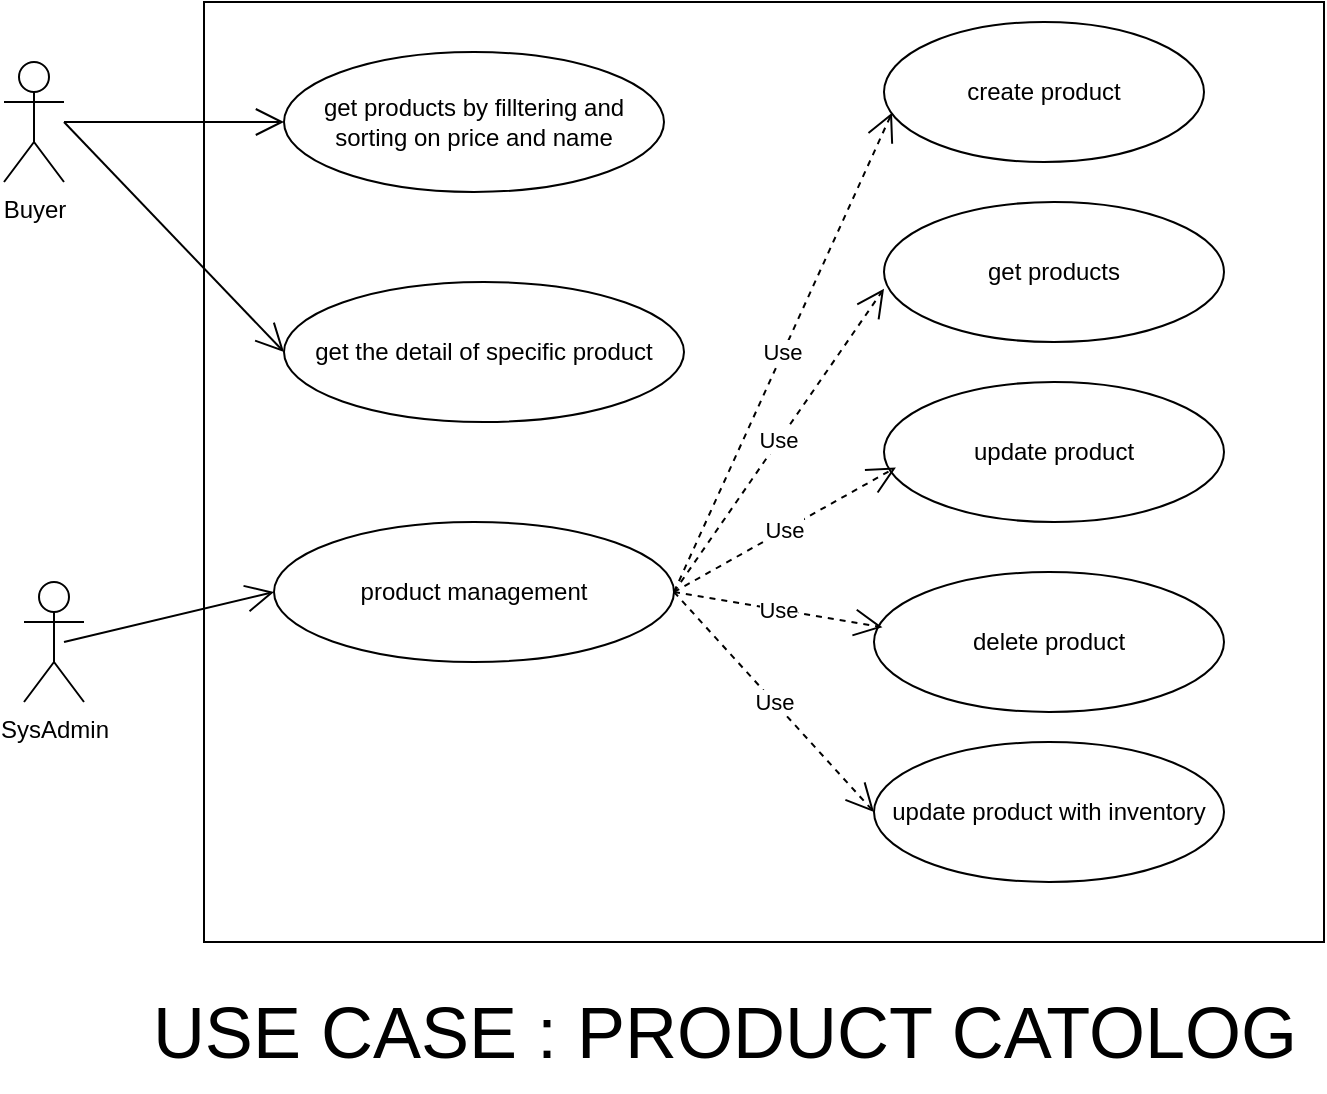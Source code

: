 <mxfile version="28.2.2" pages="6">
  <diagram name="Trang-1" id="PcZ1yH8dCEu9IVWSyb4G">
    <mxGraphModel dx="925" dy="491" grid="1" gridSize="10" guides="1" tooltips="1" connect="1" arrows="1" fold="1" page="1" pageScale="1" pageWidth="827" pageHeight="1169" math="0" shadow="0">
      <root>
        <mxCell id="0" />
        <mxCell id="1" parent="0" />
        <mxCell id="1q_WfKXpsbnLnjrL9GfW-1" value="Buyer" style="shape=umlActor;verticalLabelPosition=bottom;verticalAlign=top;html=1;" vertex="1" parent="1">
          <mxGeometry x="100" y="70" width="30" height="60" as="geometry" />
        </mxCell>
        <mxCell id="1q_WfKXpsbnLnjrL9GfW-2" value="SysAdmin" style="shape=umlActor;verticalLabelPosition=bottom;verticalAlign=top;html=1;" vertex="1" parent="1">
          <mxGeometry x="110" y="330" width="30" height="60" as="geometry" />
        </mxCell>
        <mxCell id="1q_WfKXpsbnLnjrL9GfW-3" value="" style="html=1;whiteSpace=wrap;" vertex="1" parent="1">
          <mxGeometry x="200" y="40" width="560" height="470" as="geometry" />
        </mxCell>
        <mxCell id="1q_WfKXpsbnLnjrL9GfW-4" value="get products by filltering and sorting on price and name" style="ellipse;whiteSpace=wrap;html=1;" vertex="1" parent="1">
          <mxGeometry x="240" y="65" width="190" height="70" as="geometry" />
        </mxCell>
        <mxCell id="1q_WfKXpsbnLnjrL9GfW-5" value="create product" style="ellipse;whiteSpace=wrap;html=1;" vertex="1" parent="1">
          <mxGeometry x="540" y="50" width="160" height="70" as="geometry" />
        </mxCell>
        <mxCell id="1q_WfKXpsbnLnjrL9GfW-6" value="get the detail of specific product" style="ellipse;whiteSpace=wrap;html=1;" vertex="1" parent="1">
          <mxGeometry x="240" y="180" width="200" height="70" as="geometry" />
        </mxCell>
        <mxCell id="1q_WfKXpsbnLnjrL9GfW-7" value="get products" style="ellipse;whiteSpace=wrap;html=1;" vertex="1" parent="1">
          <mxGeometry x="540" y="140" width="170" height="70" as="geometry" />
        </mxCell>
        <mxCell id="1q_WfKXpsbnLnjrL9GfW-8" value="product management" style="ellipse;whiteSpace=wrap;html=1;" vertex="1" parent="1">
          <mxGeometry x="235" y="300" width="200" height="70" as="geometry" />
        </mxCell>
        <mxCell id="1q_WfKXpsbnLnjrL9GfW-10" value="delete product" style="ellipse;whiteSpace=wrap;html=1;" vertex="1" parent="1">
          <mxGeometry x="535" y="325" width="175" height="70" as="geometry" />
        </mxCell>
        <mxCell id="1q_WfKXpsbnLnjrL9GfW-11" value="update product with inventory" style="ellipse;whiteSpace=wrap;html=1;" vertex="1" parent="1">
          <mxGeometry x="535" y="410" width="175" height="70" as="geometry" />
        </mxCell>
        <mxCell id="1q_WfKXpsbnLnjrL9GfW-12" value="update product" style="ellipse;whiteSpace=wrap;html=1;" vertex="1" parent="1">
          <mxGeometry x="540" y="230" width="170" height="70" as="geometry" />
        </mxCell>
        <mxCell id="1q_WfKXpsbnLnjrL9GfW-13" value="" style="endArrow=open;endFill=1;endSize=12;html=1;rounded=0;" edge="1" parent="1" target="1q_WfKXpsbnLnjrL9GfW-4">
          <mxGeometry width="160" relative="1" as="geometry">
            <mxPoint x="130" y="100" as="sourcePoint" />
            <mxPoint x="240" y="100" as="targetPoint" />
          </mxGeometry>
        </mxCell>
        <mxCell id="1q_WfKXpsbnLnjrL9GfW-14" value="" style="endArrow=open;endFill=1;endSize=12;html=1;rounded=0;entryX=0;entryY=0.5;entryDx=0;entryDy=0;" edge="1" parent="1" target="1q_WfKXpsbnLnjrL9GfW-6">
          <mxGeometry width="160" relative="1" as="geometry">
            <mxPoint x="130" y="100" as="sourcePoint" />
            <mxPoint x="270" y="100" as="targetPoint" />
          </mxGeometry>
        </mxCell>
        <mxCell id="1q_WfKXpsbnLnjrL9GfW-15" value="" style="endArrow=open;endFill=1;endSize=12;html=1;rounded=0;entryX=0;entryY=0.5;entryDx=0;entryDy=0;" edge="1" parent="1" target="1q_WfKXpsbnLnjrL9GfW-8">
          <mxGeometry width="160" relative="1" as="geometry">
            <mxPoint x="130" y="360" as="sourcePoint" />
            <mxPoint x="290" y="360" as="targetPoint" />
          </mxGeometry>
        </mxCell>
        <mxCell id="1q_WfKXpsbnLnjrL9GfW-16" value="Use" style="endArrow=open;endSize=12;dashed=1;html=1;rounded=0;exitX=1;exitY=0.5;exitDx=0;exitDy=0;entryX=0.025;entryY=0.648;entryDx=0;entryDy=0;entryPerimeter=0;" edge="1" parent="1" source="1q_WfKXpsbnLnjrL9GfW-8" target="1q_WfKXpsbnLnjrL9GfW-5">
          <mxGeometry width="160" relative="1" as="geometry">
            <mxPoint x="390" y="160" as="sourcePoint" />
            <mxPoint x="550" y="160" as="targetPoint" />
          </mxGeometry>
        </mxCell>
        <mxCell id="1q_WfKXpsbnLnjrL9GfW-17" value="Use" style="endArrow=open;endSize=12;dashed=1;html=1;rounded=0;exitX=1;exitY=0.5;exitDx=0;exitDy=0;entryX=0;entryY=0.619;entryDx=0;entryDy=0;entryPerimeter=0;" edge="1" parent="1" source="1q_WfKXpsbnLnjrL9GfW-8" target="1q_WfKXpsbnLnjrL9GfW-7">
          <mxGeometry width="160" relative="1" as="geometry">
            <mxPoint x="460" y="210" as="sourcePoint" />
            <mxPoint x="620" y="210" as="targetPoint" />
          </mxGeometry>
        </mxCell>
        <mxCell id="1q_WfKXpsbnLnjrL9GfW-18" value="Use" style="endArrow=open;endSize=12;dashed=1;html=1;rounded=0;exitX=1;exitY=0.5;exitDx=0;exitDy=0;entryX=0.035;entryY=0.61;entryDx=0;entryDy=0;entryPerimeter=0;" edge="1" parent="1" source="1q_WfKXpsbnLnjrL9GfW-8" target="1q_WfKXpsbnLnjrL9GfW-12">
          <mxGeometry width="160" relative="1" as="geometry">
            <mxPoint x="470" y="250" as="sourcePoint" />
            <mxPoint x="630" y="250" as="targetPoint" />
          </mxGeometry>
        </mxCell>
        <mxCell id="1q_WfKXpsbnLnjrL9GfW-19" value="Use" style="endArrow=open;endSize=12;dashed=1;html=1;rounded=0;exitX=1;exitY=0.5;exitDx=0;exitDy=0;entryX=0.024;entryY=0.395;entryDx=0;entryDy=0;entryPerimeter=0;" edge="1" parent="1" source="1q_WfKXpsbnLnjrL9GfW-8" target="1q_WfKXpsbnLnjrL9GfW-10">
          <mxGeometry width="160" relative="1" as="geometry">
            <mxPoint x="470" y="320" as="sourcePoint" />
            <mxPoint x="630" y="320" as="targetPoint" />
          </mxGeometry>
        </mxCell>
        <mxCell id="1q_WfKXpsbnLnjrL9GfW-20" value="Use" style="endArrow=open;endSize=12;dashed=1;html=1;rounded=0;exitX=1;exitY=0.5;exitDx=0;exitDy=0;entryX=0;entryY=0.5;entryDx=0;entryDy=0;" edge="1" parent="1" source="1q_WfKXpsbnLnjrL9GfW-8" target="1q_WfKXpsbnLnjrL9GfW-11">
          <mxGeometry width="160" relative="1" as="geometry">
            <mxPoint x="470" y="360" as="sourcePoint" />
            <mxPoint x="630" y="360" as="targetPoint" />
          </mxGeometry>
        </mxCell>
        <mxCell id="1q_WfKXpsbnLnjrL9GfW-23" value="&lt;font style=&quot;font-size: 36px;&quot;&gt;USE CASE : PRODUCT CATOLOG&lt;/font&gt;" style="text;html=1;align=center;verticalAlign=middle;resizable=0;points=[];autosize=1;strokeColor=none;fillColor=none;" vertex="1" parent="1">
          <mxGeometry x="160" y="525" width="600" height="60" as="geometry" />
        </mxCell>
      </root>
    </mxGraphModel>
  </diagram>
  <diagram id="m8Z5mIvngoNSYyCSQ6vg" name="Trang-2">
    <mxGraphModel grid="1" page="1" gridSize="10" guides="1" tooltips="1" connect="1" arrows="1" fold="1" pageScale="1" pageWidth="827" pageHeight="1169" math="0" shadow="0">
      <root>
        <mxCell id="0" />
        <mxCell id="1" parent="0" />
        <mxCell id="2UB-ZmikE7gpOC2xZP26-1" value="Buyer" style="shape=umlActor;verticalLabelPosition=bottom;verticalAlign=top;html=1;" vertex="1" parent="1">
          <mxGeometry x="90" y="305" width="30" height="60" as="geometry" />
        </mxCell>
        <mxCell id="2UB-ZmikE7gpOC2xZP26-26" value="" style="edgeStyle=orthogonalEdgeStyle;rounded=0;orthogonalLoop=1;jettySize=auto;html=1;" edge="1" parent="1" source="2UB-ZmikE7gpOC2xZP26-2" target="2UB-ZmikE7gpOC2xZP26-25">
          <mxGeometry relative="1" as="geometry" />
        </mxCell>
        <mxCell id="2UB-ZmikE7gpOC2xZP26-2" value="SysAdmin" style="shape=umlActor;verticalLabelPosition=bottom;verticalAlign=top;html=1;" vertex="1" parent="1">
          <mxGeometry x="90" y="565" width="30" height="60" as="geometry" />
        </mxCell>
        <mxCell id="2UB-ZmikE7gpOC2xZP26-3" value="" style="html=1;whiteSpace=wrap;" vertex="1" parent="1">
          <mxGeometry x="240" y="110" width="430" height="620" as="geometry" />
        </mxCell>
        <mxCell id="2UB-ZmikE7gpOC2xZP26-5" value="create the shopping cart with product" style="ellipse;whiteSpace=wrap;html=1;" vertex="1" parent="1">
          <mxGeometry x="270" y="130" width="150" height="70" as="geometry" />
        </mxCell>
        <mxCell id="2UB-ZmikE7gpOC2xZP26-6" value="update product with inventory" style="ellipse;whiteSpace=wrap;html=1;" vertex="1" parent="1">
          <mxGeometry x="500" y="470" width="140" height="70" as="geometry" />
        </mxCell>
        <mxCell id="2UB-ZmikE7gpOC2xZP26-7" value="update the amount of product in the shopping cart" style="ellipse;whiteSpace=wrap;html=1;" vertex="1" parent="1">
          <mxGeometry x="280" y="300" width="150" height="70" as="geometry" />
        </mxCell>
        <mxCell id="2UB-ZmikE7gpOC2xZP26-8" value="get shopping cart of buyers" style="ellipse;whiteSpace=wrap;html=1;" vertex="1" parent="1">
          <mxGeometry x="290" y="560" width="150" height="70" as="geometry" />
        </mxCell>
        <mxCell id="2UB-ZmikE7gpOC2xZP26-9" value="check out the shopping cart" style="ellipse;whiteSpace=wrap;html=1;" vertex="1" parent="1">
          <mxGeometry x="290" y="470" width="140" height="70" as="geometry" />
        </mxCell>
        <mxCell id="2UB-ZmikE7gpOC2xZP26-10" value="delete product in the shopping cart" style="ellipse;whiteSpace=wrap;html=1;" vertex="1" parent="1">
          <mxGeometry x="280" y="380" width="150" height="70" as="geometry" />
        </mxCell>
        <mxCell id="2UB-ZmikE7gpOC2xZP26-11" value="get shopping cart with product" style="ellipse;whiteSpace=wrap;html=1;" vertex="1" parent="1">
          <mxGeometry x="274" y="220" width="146" height="70" as="geometry" />
        </mxCell>
        <mxCell id="2UB-ZmikE7gpOC2xZP26-12" value="update enabled/disabled shopping cart of buyer" style="ellipse;whiteSpace=wrap;html=1;" vertex="1" parent="1">
          <mxGeometry x="290" y="640" width="150" height="70" as="geometry" />
        </mxCell>
        <mxCell id="2UB-ZmikE7gpOC2xZP26-17" value="Use" style="endArrow=open;endSize=12;dashed=1;html=1;rounded=0;" edge="1" parent="1" source="2UB-ZmikE7gpOC2xZP26-9">
          <mxGeometry width="160" relative="1" as="geometry">
            <mxPoint x="430" y="510" as="sourcePoint" />
            <mxPoint x="500" y="505" as="targetPoint" />
          </mxGeometry>
        </mxCell>
        <mxCell id="2UB-ZmikE7gpOC2xZP26-18" value="" style="endArrow=open;endFill=1;endSize=12;html=1;rounded=0;entryX=0;entryY=0.5;entryDx=0;entryDy=0;" edge="1" parent="1" target="2UB-ZmikE7gpOC2xZP26-5">
          <mxGeometry width="160" relative="1" as="geometry">
            <mxPoint x="130" y="340" as="sourcePoint" />
            <mxPoint x="290" y="340" as="targetPoint" />
          </mxGeometry>
        </mxCell>
        <mxCell id="2UB-ZmikE7gpOC2xZP26-19" value="" style="endArrow=open;endFill=1;endSize=12;html=1;rounded=0;entryX=0;entryY=0.5;entryDx=0;entryDy=0;" edge="1" parent="1" target="2UB-ZmikE7gpOC2xZP26-11">
          <mxGeometry width="160" relative="1" as="geometry">
            <mxPoint x="130" y="340" as="sourcePoint" />
            <mxPoint x="290" y="340" as="targetPoint" />
          </mxGeometry>
        </mxCell>
        <mxCell id="2UB-ZmikE7gpOC2xZP26-20" value="" style="endArrow=open;endFill=1;endSize=12;html=1;rounded=0;entryX=0;entryY=0.5;entryDx=0;entryDy=0;" edge="1" parent="1" target="2UB-ZmikE7gpOC2xZP26-7">
          <mxGeometry width="160" relative="1" as="geometry">
            <mxPoint x="130" y="340" as="sourcePoint" />
            <mxPoint x="290" y="340" as="targetPoint" />
          </mxGeometry>
        </mxCell>
        <mxCell id="2UB-ZmikE7gpOC2xZP26-21" value="" style="endArrow=open;endFill=1;endSize=12;html=1;rounded=0;entryX=0.014;entryY=0.6;entryDx=0;entryDy=0;entryPerimeter=0;" edge="1" parent="1" target="2UB-ZmikE7gpOC2xZP26-10">
          <mxGeometry width="160" relative="1" as="geometry">
            <mxPoint x="130" y="340" as="sourcePoint" />
            <mxPoint x="290" y="360" as="targetPoint" />
          </mxGeometry>
        </mxCell>
        <mxCell id="2UB-ZmikE7gpOC2xZP26-22" value="" style="endArrow=open;endFill=1;endSize=12;html=1;rounded=0;entryX=0;entryY=0.5;entryDx=0;entryDy=0;" edge="1" parent="1" target="2UB-ZmikE7gpOC2xZP26-9">
          <mxGeometry width="160" relative="1" as="geometry">
            <mxPoint x="130" y="340" as="sourcePoint" />
            <mxPoint x="270" y="420" as="targetPoint" />
          </mxGeometry>
        </mxCell>
        <mxCell id="2UB-ZmikE7gpOC2xZP26-23" value="" style="endArrow=open;endFill=1;endSize=12;html=1;rounded=0;" edge="1" parent="1">
          <mxGeometry width="160" relative="1" as="geometry">
            <mxPoint x="140" y="600" as="sourcePoint" />
            <mxPoint x="290" y="600" as="targetPoint" />
          </mxGeometry>
        </mxCell>
        <mxCell id="2UB-ZmikE7gpOC2xZP26-24" value="" style="endArrow=open;endFill=1;endSize=12;html=1;rounded=0;entryX=0;entryY=0.5;entryDx=0;entryDy=0;" edge="1" parent="1" target="2UB-ZmikE7gpOC2xZP26-12">
          <mxGeometry width="160" relative="1" as="geometry">
            <mxPoint x="140" y="600" as="sourcePoint" />
            <mxPoint x="310" y="640" as="targetPoint" />
          </mxGeometry>
        </mxCell>
        <mxCell id="2UB-ZmikE7gpOC2xZP26-25" value="&lt;font style=&quot;font-size: 36px;&quot;&gt;USE CASE: SHOPPING CART&lt;/font&gt;" style="text;html=1;align=center;verticalAlign=middle;resizable=0;points=[];autosize=1;strokeColor=none;fillColor=none;" vertex="1" parent="1">
          <mxGeometry x="130" y="740" width="520" height="60" as="geometry" />
        </mxCell>
      </root>
    </mxGraphModel>
  </diagram>
  <diagram id="SK1o-FNghPkxtS1fYAVz" name="Trang-3">
    <mxGraphModel grid="1" page="1" gridSize="10" guides="1" tooltips="1" connect="1" arrows="1" fold="1" pageScale="1" pageWidth="827" pageHeight="1169" math="0" shadow="0">
      <root>
        <mxCell id="0" />
        <mxCell id="1" parent="0" />
        <mxCell id="VfR_0DsHm3N3mrHthezd-1" value="SysAdmin" style="shape=umlActor;verticalLabelPosition=bottom;verticalAlign=top;html=1;" vertex="1" parent="1">
          <mxGeometry x="110" y="300" width="30" height="60" as="geometry" />
        </mxCell>
        <mxCell id="VfR_0DsHm3N3mrHthezd-2" value="" style="html=1;whiteSpace=wrap;" vertex="1" parent="1">
          <mxGeometry x="200" y="140" width="440" height="530" as="geometry" />
        </mxCell>
        <mxCell id="VfR_0DsHm3N3mrHthezd-3" value="payment process" style="ellipse;whiteSpace=wrap;html=1;" vertex="1" parent="1">
          <mxGeometry x="340" y="180" width="160" height="70" as="geometry" />
        </mxCell>
        <mxCell id="VfR_0DsHm3N3mrHthezd-4" value="process for payment" style="ellipse;whiteSpace=wrap;html=1;" vertex="1" parent="1">
          <mxGeometry x="344" y="440" width="166" height="70" as="geometry" />
        </mxCell>
        <mxCell id="VfR_0DsHm3N3mrHthezd-5" value="validation the item infomation" style="ellipse;whiteSpace=wrap;html=1;" vertex="1" parent="1">
          <mxGeometry x="344" y="310" width="156" height="70" as="geometry" />
        </mxCell>
        <mxCell id="VfR_0DsHm3N3mrHthezd-6" value="send an email" style="ellipse;whiteSpace=wrap;html=1;" vertex="1" parent="1">
          <mxGeometry x="350" y="585" width="160" height="70" as="geometry" />
        </mxCell>
        <mxCell id="VfR_0DsHm3N3mrHthezd-8" value="" style="endArrow=open;endFill=1;endSize=12;html=1;rounded=0;entryX=0;entryY=0.5;entryDx=0;entryDy=0;" edge="1" parent="1" source="VfR_0DsHm3N3mrHthezd-1" target="VfR_0DsHm3N3mrHthezd-3">
          <mxGeometry width="160" relative="1" as="geometry">
            <mxPoint x="160" y="270" as="sourcePoint" />
            <mxPoint x="320" y="270" as="targetPoint" />
          </mxGeometry>
        </mxCell>
        <mxCell id="VfR_0DsHm3N3mrHthezd-9" value="Use" style="endArrow=open;endSize=12;dashed=1;html=1;rounded=0;exitX=0.5;exitY=1;exitDx=0;exitDy=0;entryX=0.5;entryY=0;entryDx=0;entryDy=0;" edge="1" parent="1" source="VfR_0DsHm3N3mrHthezd-3" target="VfR_0DsHm3N3mrHthezd-5">
          <mxGeometry width="160" relative="1" as="geometry">
            <mxPoint x="360" y="280" as="sourcePoint" />
            <mxPoint x="520" y="280" as="targetPoint" />
          </mxGeometry>
        </mxCell>
        <mxCell id="VfR_0DsHm3N3mrHthezd-10" value="Use" style="endArrow=open;endSize=12;dashed=1;html=1;rounded=0;exitX=0.533;exitY=1.017;exitDx=0;exitDy=0;exitPerimeter=0;entryX=0.5;entryY=0;entryDx=0;entryDy=0;" edge="1" parent="1" source="VfR_0DsHm3N3mrHthezd-5" target="VfR_0DsHm3N3mrHthezd-4">
          <mxGeometry width="160" relative="1" as="geometry">
            <mxPoint x="370" y="410" as="sourcePoint" />
            <mxPoint x="530" y="410" as="targetPoint" />
          </mxGeometry>
        </mxCell>
        <mxCell id="VfR_0DsHm3N3mrHthezd-11" value="Use" style="endArrow=open;endSize=12;dashed=1;html=1;rounded=0;exitX=0.5;exitY=1;exitDx=0;exitDy=0;" edge="1" parent="1" source="VfR_0DsHm3N3mrHthezd-4" target="VfR_0DsHm3N3mrHthezd-6">
          <mxGeometry width="160" relative="1" as="geometry">
            <mxPoint x="380" y="550" as="sourcePoint" />
            <mxPoint x="540" y="550" as="targetPoint" />
          </mxGeometry>
        </mxCell>
        <mxCell id="VfR_0DsHm3N3mrHthezd-12" value="&lt;font style=&quot;font-size: 36px;&quot;&gt;USE CASE : PAYMENT PROCESS&lt;/font&gt;" style="text;html=1;align=center;verticalAlign=middle;resizable=0;points=[];autosize=1;strokeColor=none;fillColor=none;" vertex="1" parent="1">
          <mxGeometry x="90" y="693" width="590" height="60" as="geometry" />
        </mxCell>
      </root>
    </mxGraphModel>
  </diagram>
  <diagram id="D5bwmIfxcWm7CpTkJqOG" name="Trang-4">
    <mxGraphModel grid="1" page="1" gridSize="10" guides="1" tooltips="1" connect="1" arrows="1" fold="1" pageScale="1" pageWidth="827" pageHeight="1169" math="0" shadow="0">
      <root>
        <mxCell id="0" />
        <mxCell id="1" parent="0" />
        <mxCell id="1t-jtLVtNR_oAgTPRbqR-1" value="SysAdmin" style="shape=umlActor;verticalLabelPosition=bottom;verticalAlign=top;html=1;" vertex="1" parent="1">
          <mxGeometry x="80" y="280" width="30" height="60" as="geometry" />
        </mxCell>
        <mxCell id="1t-jtLVtNR_oAgTPRbqR-2" value="" style="html=1;whiteSpace=wrap;" vertex="1" parent="1">
          <mxGeometry x="190" y="60" width="500" height="550" as="geometry" />
        </mxCell>
        <mxCell id="1t-jtLVtNR_oAgTPRbqR-3" value="get inventories" style="ellipse;whiteSpace=wrap;html=1;" vertex="1" parent="1">
          <mxGeometry x="460" y="220" width="140" height="70" as="geometry" />
        </mxCell>
        <mxCell id="1t-jtLVtNR_oAgTPRbqR-4" value="inventory management" style="ellipse;whiteSpace=wrap;html=1;" vertex="1" parent="1">
          <mxGeometry x="220" y="290" width="140" height="70" as="geometry" />
        </mxCell>
        <mxCell id="1t-jtLVtNR_oAgTPRbqR-5" value="delete inventory" style="ellipse;whiteSpace=wrap;html=1;" vertex="1" parent="1">
          <mxGeometry x="460" y="500" width="140" height="70" as="geometry" />
        </mxCell>
        <mxCell id="1t-jtLVtNR_oAgTPRbqR-6" value="update inventory" style="ellipse;whiteSpace=wrap;html=1;" vertex="1" parent="1">
          <mxGeometry x="460" y="360" width="140" height="70" as="geometry" />
        </mxCell>
        <mxCell id="1t-jtLVtNR_oAgTPRbqR-7" value="create inventory" style="ellipse;whiteSpace=wrap;html=1;" vertex="1" parent="1">
          <mxGeometry x="460" y="90" width="140" height="70" as="geometry" />
        </mxCell>
        <mxCell id="1t-jtLVtNR_oAgTPRbqR-8" value="" style="endArrow=open;endFill=1;endSize=12;html=1;rounded=0;" edge="1" parent="1">
          <mxGeometry width="160" relative="1" as="geometry">
            <mxPoint x="110" y="320" as="sourcePoint" />
            <mxPoint x="220" y="320" as="targetPoint" />
          </mxGeometry>
        </mxCell>
        <mxCell id="1t-jtLVtNR_oAgTPRbqR-10" value="Use" style="endArrow=open;endSize=12;dashed=1;html=1;rounded=0;exitX=1;exitY=0.5;exitDx=0;exitDy=0;entryX=0;entryY=0.5;entryDx=0;entryDy=0;" edge="1" parent="1" source="1t-jtLVtNR_oAgTPRbqR-4" target="1t-jtLVtNR_oAgTPRbqR-7">
          <mxGeometry width="160" relative="1" as="geometry">
            <mxPoint x="360" y="300" as="sourcePoint" />
            <mxPoint x="520" y="300" as="targetPoint" />
          </mxGeometry>
        </mxCell>
        <mxCell id="1t-jtLVtNR_oAgTPRbqR-11" value="Use" style="endArrow=open;endSize=12;dashed=1;html=1;rounded=0;exitX=1;exitY=0.5;exitDx=0;exitDy=0;entryX=0.01;entryY=0.676;entryDx=0;entryDy=0;entryPerimeter=0;" edge="1" parent="1" source="1t-jtLVtNR_oAgTPRbqR-4" target="1t-jtLVtNR_oAgTPRbqR-3">
          <mxGeometry width="160" relative="1" as="geometry">
            <mxPoint x="410" y="350" as="sourcePoint" />
            <mxPoint x="570" y="350" as="targetPoint" />
          </mxGeometry>
        </mxCell>
        <mxCell id="1t-jtLVtNR_oAgTPRbqR-12" value="Use" style="endArrow=open;endSize=12;dashed=1;html=1;rounded=0;exitX=1;exitY=0.5;exitDx=0;exitDy=0;entryX=0;entryY=0.5;entryDx=0;entryDy=0;" edge="1" parent="1" source="1t-jtLVtNR_oAgTPRbqR-4" target="1t-jtLVtNR_oAgTPRbqR-6">
          <mxGeometry width="160" relative="1" as="geometry">
            <mxPoint x="420" y="410" as="sourcePoint" />
            <mxPoint x="580" y="410" as="targetPoint" />
          </mxGeometry>
        </mxCell>
        <mxCell id="1t-jtLVtNR_oAgTPRbqR-13" value="Use" style="endArrow=open;endSize=12;dashed=1;html=1;rounded=0;entryX=0;entryY=0.5;entryDx=0;entryDy=0;" edge="1" parent="1" target="1t-jtLVtNR_oAgTPRbqR-5">
          <mxGeometry width="160" relative="1" as="geometry">
            <mxPoint x="360" y="320" as="sourcePoint" />
            <mxPoint x="570" y="500" as="targetPoint" />
          </mxGeometry>
        </mxCell>
        <mxCell id="1t-jtLVtNR_oAgTPRbqR-14" value="&lt;font style=&quot;font-size: 36px;&quot;&gt;USE CASE: INVENTORY&lt;/font&gt;" style="text;html=1;align=center;verticalAlign=middle;resizable=0;points=[];autosize=1;strokeColor=none;fillColor=none;" vertex="1" parent="1">
          <mxGeometry x="140" y="633" width="430" height="60" as="geometry" />
        </mxCell>
      </root>
    </mxGraphModel>
  </diagram>
  <diagram id="CWXEGWMzYr5wICGPgygd" name="Trang-5">
    <mxGraphModel grid="1" page="1" gridSize="10" guides="1" tooltips="1" connect="1" arrows="1" fold="1" pageScale="1" pageWidth="827" pageHeight="1169" math="0" shadow="0">
      <root>
        <mxCell id="0" />
        <mxCell id="1" parent="0" />
        <mxCell id="rZE-g25FzGf7AR0HDGnq-1" value="Buyer" style="shape=umlActor;verticalLabelPosition=bottom;verticalAlign=top;html=1;" vertex="1" parent="1">
          <mxGeometry x="140" y="215" width="30" height="60" as="geometry" />
        </mxCell>
        <mxCell id="rZE-g25FzGf7AR0HDGnq-2" value="" style="html=1;whiteSpace=wrap;" vertex="1" parent="1">
          <mxGeometry x="260" y="190" width="250" height="120" as="geometry" />
        </mxCell>
        <mxCell id="rZE-g25FzGf7AR0HDGnq-3" value="create rating for product" style="ellipse;whiteSpace=wrap;html=1;" vertex="1" parent="1">
          <mxGeometry x="320" y="215" width="140" height="70" as="geometry" />
        </mxCell>
        <mxCell id="rZE-g25FzGf7AR0HDGnq-4" value="" style="endArrow=open;endFill=1;endSize=12;html=1;rounded=0;" edge="1" parent="1" target="rZE-g25FzGf7AR0HDGnq-3">
          <mxGeometry width="160" relative="1" as="geometry">
            <mxPoint x="170" y="250" as="sourcePoint" />
            <mxPoint x="330" y="250" as="targetPoint" />
          </mxGeometry>
        </mxCell>
        <mxCell id="rZE-g25FzGf7AR0HDGnq-7" value="&lt;font style=&quot;font-size: 24px;&quot;&gt;USE CASE : RATING&lt;/font&gt;" style="text;html=1;align=center;verticalAlign=middle;resizable=0;points=[];autosize=1;strokeColor=none;fillColor=none;" vertex="1" parent="1">
          <mxGeometry x="200" y="340" width="250" height="40" as="geometry" />
        </mxCell>
      </root>
    </mxGraphModel>
  </diagram>
  <diagram id="TQvelN_KNfuETZAH6xLC" name="Trang-6">
    <mxGraphModel grid="1" page="1" gridSize="10" guides="1" tooltips="1" connect="1" arrows="1" fold="1" pageScale="1" pageWidth="827" pageHeight="1169" math="0" shadow="0">
      <root>
        <mxCell id="0" />
        <mxCell id="1" parent="0" />
        <mxCell id="zXj978xSZVdSG_uo5fPv-1" value="Buyer" style="shape=umlActor;verticalLabelPosition=bottom;verticalAlign=top;html=1;" vertex="1" parent="1">
          <mxGeometry x="150" y="160" width="30" height="60" as="geometry" />
        </mxCell>
        <mxCell id="zXj978xSZVdSG_uo5fPv-2" value="SysAdmin" style="shape=umlActor;verticalLabelPosition=bottom;verticalAlign=top;html=1;" vertex="1" parent="1">
          <mxGeometry x="150" y="330" width="30" height="60" as="geometry" />
        </mxCell>
        <mxCell id="zXj978xSZVdSG_uo5fPv-3" value="" style="html=1;whiteSpace=wrap;" vertex="1" parent="1">
          <mxGeometry x="250" y="160" width="370" height="250" as="geometry" />
        </mxCell>
        <mxCell id="zXj978xSZVdSG_uo5fPv-5" value="log in into the system" style="ellipse;whiteSpace=wrap;html=1;" vertex="1" parent="1">
          <mxGeometry x="330" y="200" width="210" height="70" as="geometry" />
        </mxCell>
        <mxCell id="zXj978xSZVdSG_uo5fPv-6" value="log iout into the system" style="ellipse;whiteSpace=wrap;html=1;" vertex="1" parent="1">
          <mxGeometry x="330" y="320" width="210" height="70" as="geometry" />
        </mxCell>
        <mxCell id="zXj978xSZVdSG_uo5fPv-7" value="" style="endArrow=open;endFill=1;endSize=12;html=1;rounded=0;entryX=0.205;entryY=0.32;entryDx=0;entryDy=0;entryPerimeter=0;" edge="1" parent="1" target="zXj978xSZVdSG_uo5fPv-3">
          <mxGeometry width="160" relative="1" as="geometry">
            <mxPoint x="180" y="200" as="sourcePoint" />
            <mxPoint x="300" y="280" as="targetPoint" />
          </mxGeometry>
        </mxCell>
        <mxCell id="zXj978xSZVdSG_uo5fPv-8" value="" style="endArrow=open;endFill=1;endSize=12;html=1;rounded=0;entryX=0.083;entryY=0.291;entryDx=0;entryDy=0;entryPerimeter=0;" edge="1" parent="1" target="zXj978xSZVdSG_uo5fPv-6">
          <mxGeometry width="160" relative="1" as="geometry">
            <mxPoint x="180" y="200" as="sourcePoint" />
            <mxPoint x="320" y="270" as="targetPoint" />
          </mxGeometry>
        </mxCell>
        <mxCell id="zXj978xSZVdSG_uo5fPv-9" value="" style="endArrow=open;endFill=1;endSize=12;html=1;rounded=0;entryX=0.01;entryY=0.657;entryDx=0;entryDy=0;entryPerimeter=0;" edge="1" parent="1" target="zXj978xSZVdSG_uo5fPv-5">
          <mxGeometry width="160" relative="1" as="geometry">
            <mxPoint x="190" y="360" as="sourcePoint" />
            <mxPoint x="300" y="310" as="targetPoint" />
          </mxGeometry>
        </mxCell>
        <mxCell id="zXj978xSZVdSG_uo5fPv-10" value="" style="endArrow=open;endFill=1;endSize=12;html=1;rounded=0;entryX=0;entryY=0.5;entryDx=0;entryDy=0;" edge="1" parent="1" target="zXj978xSZVdSG_uo5fPv-6">
          <mxGeometry width="160" relative="1" as="geometry">
            <mxPoint x="190" y="360" as="sourcePoint" />
            <mxPoint x="340" y="350" as="targetPoint" />
          </mxGeometry>
        </mxCell>
        <mxCell id="zXj978xSZVdSG_uo5fPv-11" value="&lt;font style=&quot;font-size: 36px;&quot;&gt;USE CASE : ACCESS CONTROL&lt;/font&gt;" style="text;html=1;align=center;verticalAlign=middle;resizable=0;points=[];autosize=1;strokeColor=none;fillColor=none;" vertex="1" parent="1">
          <mxGeometry x="100" y="440" width="570" height="60" as="geometry" />
        </mxCell>
      </root>
    </mxGraphModel>
  </diagram>
</mxfile>
